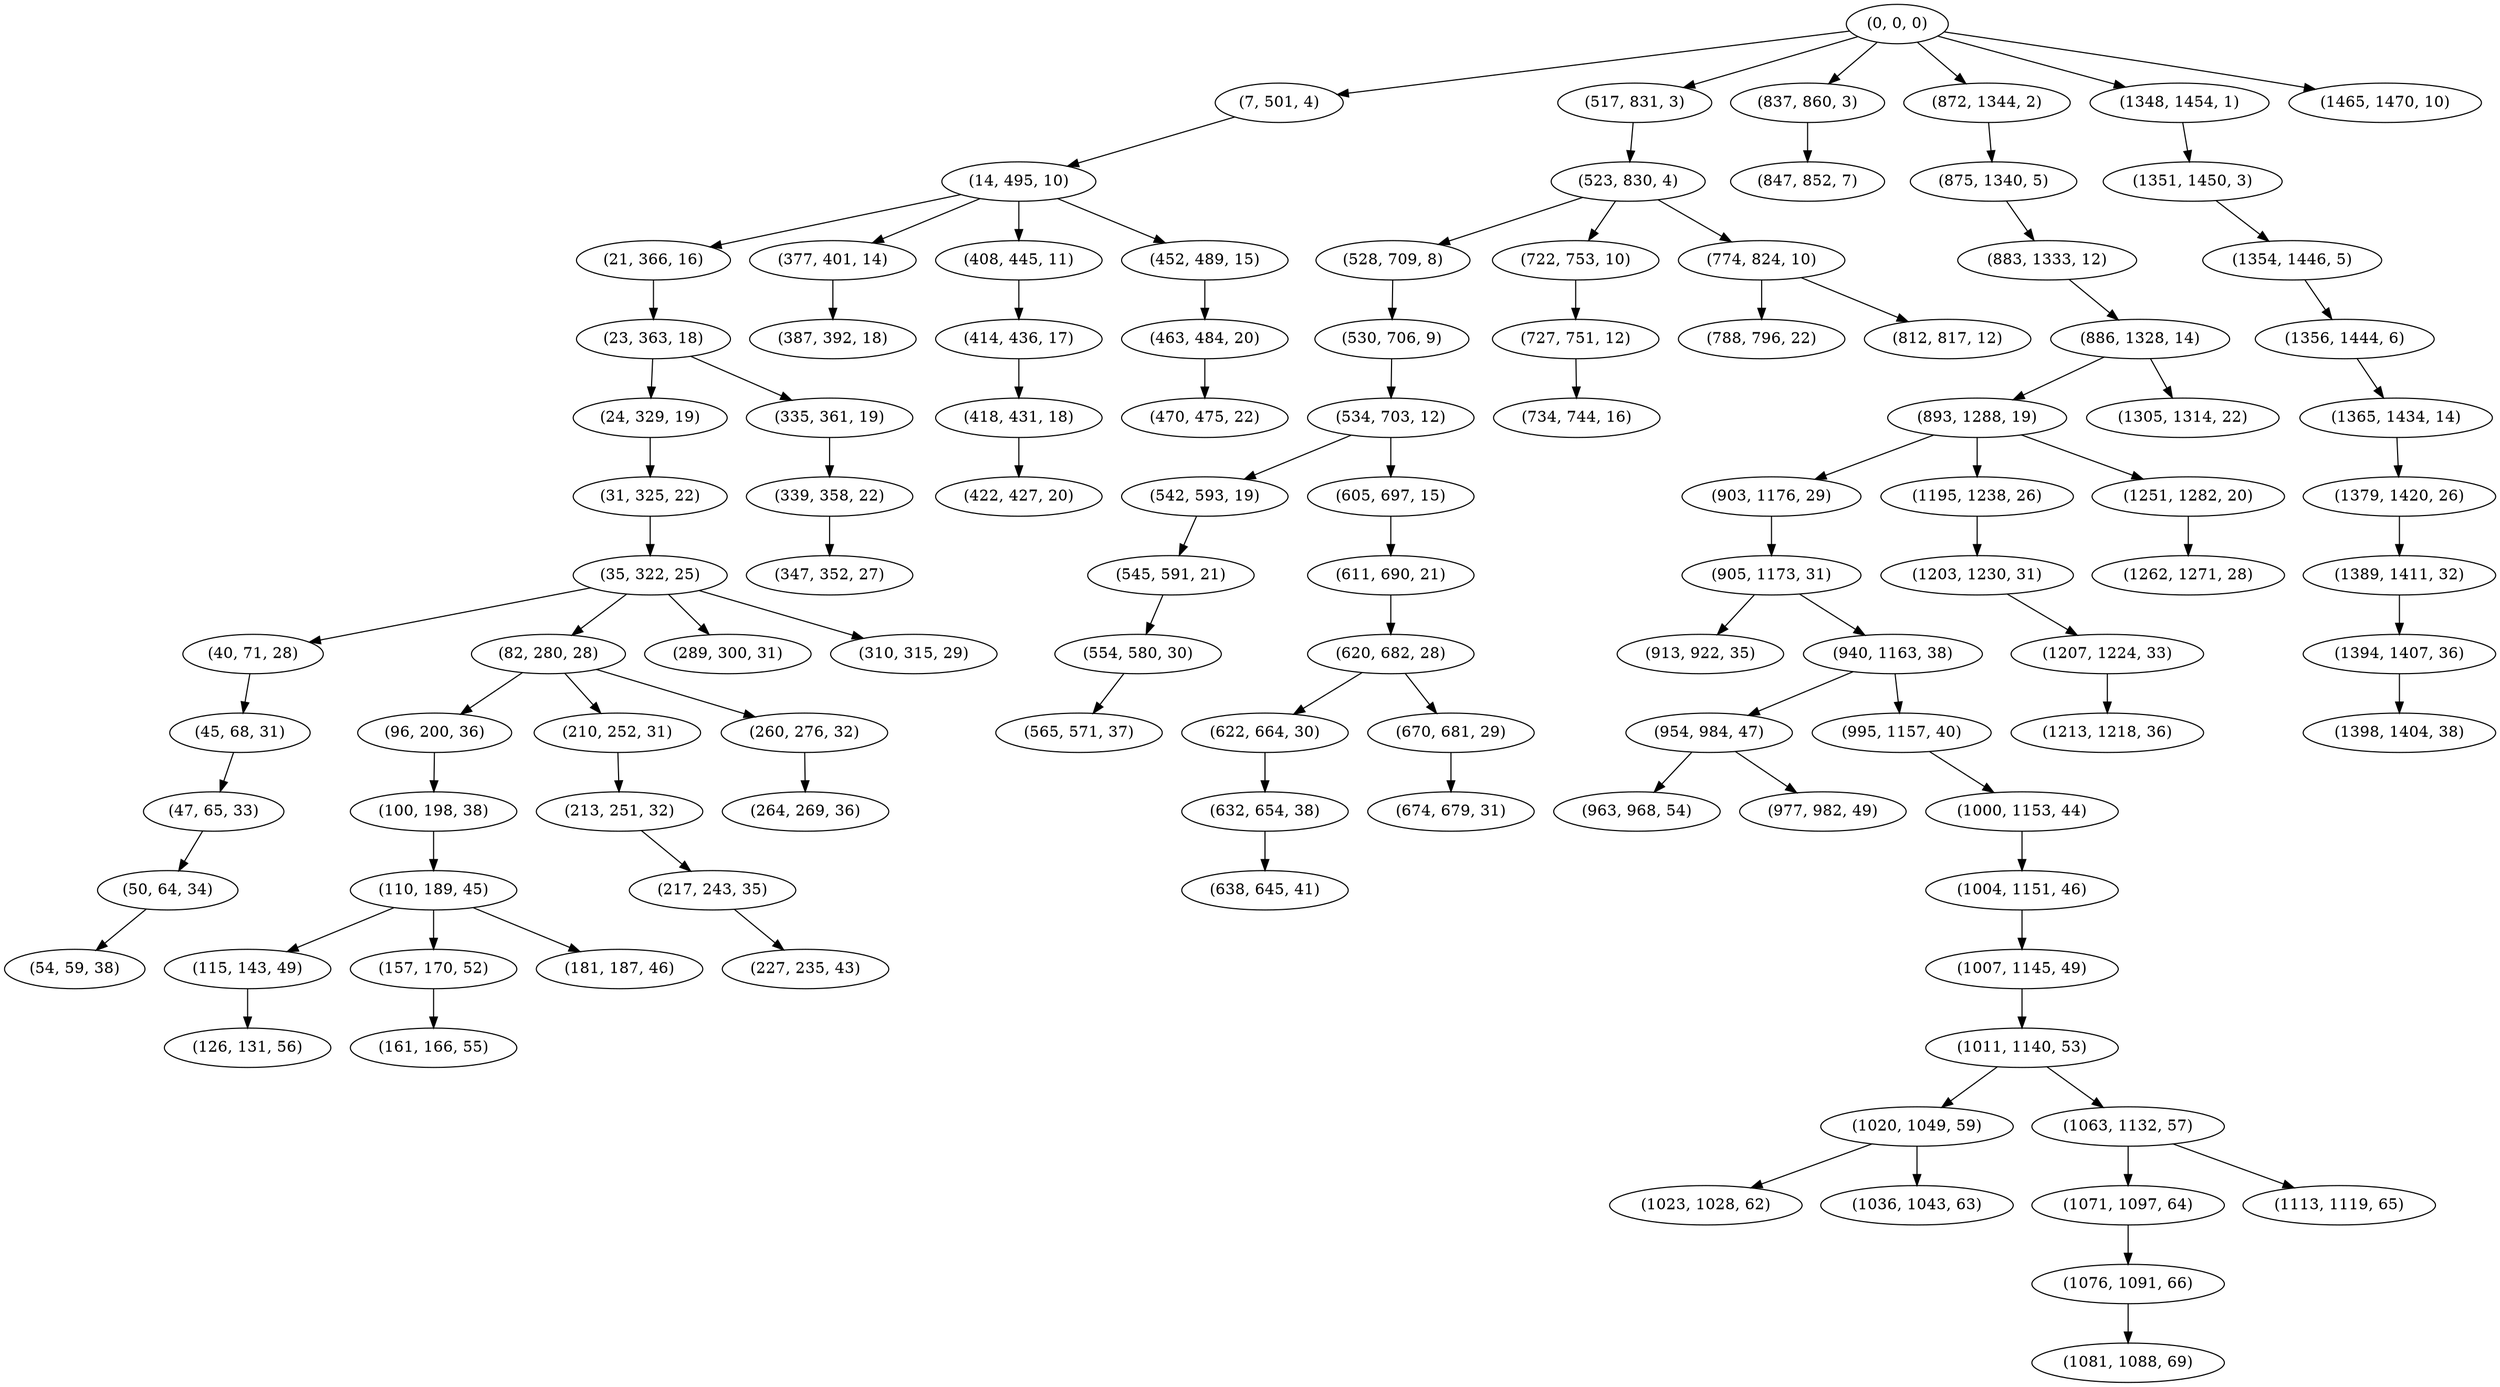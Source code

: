 digraph tree {
    "(0, 0, 0)";
    "(7, 501, 4)";
    "(14, 495, 10)";
    "(21, 366, 16)";
    "(23, 363, 18)";
    "(24, 329, 19)";
    "(31, 325, 22)";
    "(35, 322, 25)";
    "(40, 71, 28)";
    "(45, 68, 31)";
    "(47, 65, 33)";
    "(50, 64, 34)";
    "(54, 59, 38)";
    "(82, 280, 28)";
    "(96, 200, 36)";
    "(100, 198, 38)";
    "(110, 189, 45)";
    "(115, 143, 49)";
    "(126, 131, 56)";
    "(157, 170, 52)";
    "(161, 166, 55)";
    "(181, 187, 46)";
    "(210, 252, 31)";
    "(213, 251, 32)";
    "(217, 243, 35)";
    "(227, 235, 43)";
    "(260, 276, 32)";
    "(264, 269, 36)";
    "(289, 300, 31)";
    "(310, 315, 29)";
    "(335, 361, 19)";
    "(339, 358, 22)";
    "(347, 352, 27)";
    "(377, 401, 14)";
    "(387, 392, 18)";
    "(408, 445, 11)";
    "(414, 436, 17)";
    "(418, 431, 18)";
    "(422, 427, 20)";
    "(452, 489, 15)";
    "(463, 484, 20)";
    "(470, 475, 22)";
    "(517, 831, 3)";
    "(523, 830, 4)";
    "(528, 709, 8)";
    "(530, 706, 9)";
    "(534, 703, 12)";
    "(542, 593, 19)";
    "(545, 591, 21)";
    "(554, 580, 30)";
    "(565, 571, 37)";
    "(605, 697, 15)";
    "(611, 690, 21)";
    "(620, 682, 28)";
    "(622, 664, 30)";
    "(632, 654, 38)";
    "(638, 645, 41)";
    "(670, 681, 29)";
    "(674, 679, 31)";
    "(722, 753, 10)";
    "(727, 751, 12)";
    "(734, 744, 16)";
    "(774, 824, 10)";
    "(788, 796, 22)";
    "(812, 817, 12)";
    "(837, 860, 3)";
    "(847, 852, 7)";
    "(872, 1344, 2)";
    "(875, 1340, 5)";
    "(883, 1333, 12)";
    "(886, 1328, 14)";
    "(893, 1288, 19)";
    "(903, 1176, 29)";
    "(905, 1173, 31)";
    "(913, 922, 35)";
    "(940, 1163, 38)";
    "(954, 984, 47)";
    "(963, 968, 54)";
    "(977, 982, 49)";
    "(995, 1157, 40)";
    "(1000, 1153, 44)";
    "(1004, 1151, 46)";
    "(1007, 1145, 49)";
    "(1011, 1140, 53)";
    "(1020, 1049, 59)";
    "(1023, 1028, 62)";
    "(1036, 1043, 63)";
    "(1063, 1132, 57)";
    "(1071, 1097, 64)";
    "(1076, 1091, 66)";
    "(1081, 1088, 69)";
    "(1113, 1119, 65)";
    "(1195, 1238, 26)";
    "(1203, 1230, 31)";
    "(1207, 1224, 33)";
    "(1213, 1218, 36)";
    "(1251, 1282, 20)";
    "(1262, 1271, 28)";
    "(1305, 1314, 22)";
    "(1348, 1454, 1)";
    "(1351, 1450, 3)";
    "(1354, 1446, 5)";
    "(1356, 1444, 6)";
    "(1365, 1434, 14)";
    "(1379, 1420, 26)";
    "(1389, 1411, 32)";
    "(1394, 1407, 36)";
    "(1398, 1404, 38)";
    "(1465, 1470, 10)";
    "(0, 0, 0)" -> "(7, 501, 4)";
    "(0, 0, 0)" -> "(517, 831, 3)";
    "(0, 0, 0)" -> "(837, 860, 3)";
    "(0, 0, 0)" -> "(872, 1344, 2)";
    "(0, 0, 0)" -> "(1348, 1454, 1)";
    "(0, 0, 0)" -> "(1465, 1470, 10)";
    "(7, 501, 4)" -> "(14, 495, 10)";
    "(14, 495, 10)" -> "(21, 366, 16)";
    "(14, 495, 10)" -> "(377, 401, 14)";
    "(14, 495, 10)" -> "(408, 445, 11)";
    "(14, 495, 10)" -> "(452, 489, 15)";
    "(21, 366, 16)" -> "(23, 363, 18)";
    "(23, 363, 18)" -> "(24, 329, 19)";
    "(23, 363, 18)" -> "(335, 361, 19)";
    "(24, 329, 19)" -> "(31, 325, 22)";
    "(31, 325, 22)" -> "(35, 322, 25)";
    "(35, 322, 25)" -> "(40, 71, 28)";
    "(35, 322, 25)" -> "(82, 280, 28)";
    "(35, 322, 25)" -> "(289, 300, 31)";
    "(35, 322, 25)" -> "(310, 315, 29)";
    "(40, 71, 28)" -> "(45, 68, 31)";
    "(45, 68, 31)" -> "(47, 65, 33)";
    "(47, 65, 33)" -> "(50, 64, 34)";
    "(50, 64, 34)" -> "(54, 59, 38)";
    "(82, 280, 28)" -> "(96, 200, 36)";
    "(82, 280, 28)" -> "(210, 252, 31)";
    "(82, 280, 28)" -> "(260, 276, 32)";
    "(96, 200, 36)" -> "(100, 198, 38)";
    "(100, 198, 38)" -> "(110, 189, 45)";
    "(110, 189, 45)" -> "(115, 143, 49)";
    "(110, 189, 45)" -> "(157, 170, 52)";
    "(110, 189, 45)" -> "(181, 187, 46)";
    "(115, 143, 49)" -> "(126, 131, 56)";
    "(157, 170, 52)" -> "(161, 166, 55)";
    "(210, 252, 31)" -> "(213, 251, 32)";
    "(213, 251, 32)" -> "(217, 243, 35)";
    "(217, 243, 35)" -> "(227, 235, 43)";
    "(260, 276, 32)" -> "(264, 269, 36)";
    "(335, 361, 19)" -> "(339, 358, 22)";
    "(339, 358, 22)" -> "(347, 352, 27)";
    "(377, 401, 14)" -> "(387, 392, 18)";
    "(408, 445, 11)" -> "(414, 436, 17)";
    "(414, 436, 17)" -> "(418, 431, 18)";
    "(418, 431, 18)" -> "(422, 427, 20)";
    "(452, 489, 15)" -> "(463, 484, 20)";
    "(463, 484, 20)" -> "(470, 475, 22)";
    "(517, 831, 3)" -> "(523, 830, 4)";
    "(523, 830, 4)" -> "(528, 709, 8)";
    "(523, 830, 4)" -> "(722, 753, 10)";
    "(523, 830, 4)" -> "(774, 824, 10)";
    "(528, 709, 8)" -> "(530, 706, 9)";
    "(530, 706, 9)" -> "(534, 703, 12)";
    "(534, 703, 12)" -> "(542, 593, 19)";
    "(534, 703, 12)" -> "(605, 697, 15)";
    "(542, 593, 19)" -> "(545, 591, 21)";
    "(545, 591, 21)" -> "(554, 580, 30)";
    "(554, 580, 30)" -> "(565, 571, 37)";
    "(605, 697, 15)" -> "(611, 690, 21)";
    "(611, 690, 21)" -> "(620, 682, 28)";
    "(620, 682, 28)" -> "(622, 664, 30)";
    "(620, 682, 28)" -> "(670, 681, 29)";
    "(622, 664, 30)" -> "(632, 654, 38)";
    "(632, 654, 38)" -> "(638, 645, 41)";
    "(670, 681, 29)" -> "(674, 679, 31)";
    "(722, 753, 10)" -> "(727, 751, 12)";
    "(727, 751, 12)" -> "(734, 744, 16)";
    "(774, 824, 10)" -> "(788, 796, 22)";
    "(774, 824, 10)" -> "(812, 817, 12)";
    "(837, 860, 3)" -> "(847, 852, 7)";
    "(872, 1344, 2)" -> "(875, 1340, 5)";
    "(875, 1340, 5)" -> "(883, 1333, 12)";
    "(883, 1333, 12)" -> "(886, 1328, 14)";
    "(886, 1328, 14)" -> "(893, 1288, 19)";
    "(886, 1328, 14)" -> "(1305, 1314, 22)";
    "(893, 1288, 19)" -> "(903, 1176, 29)";
    "(893, 1288, 19)" -> "(1195, 1238, 26)";
    "(893, 1288, 19)" -> "(1251, 1282, 20)";
    "(903, 1176, 29)" -> "(905, 1173, 31)";
    "(905, 1173, 31)" -> "(913, 922, 35)";
    "(905, 1173, 31)" -> "(940, 1163, 38)";
    "(940, 1163, 38)" -> "(954, 984, 47)";
    "(940, 1163, 38)" -> "(995, 1157, 40)";
    "(954, 984, 47)" -> "(963, 968, 54)";
    "(954, 984, 47)" -> "(977, 982, 49)";
    "(995, 1157, 40)" -> "(1000, 1153, 44)";
    "(1000, 1153, 44)" -> "(1004, 1151, 46)";
    "(1004, 1151, 46)" -> "(1007, 1145, 49)";
    "(1007, 1145, 49)" -> "(1011, 1140, 53)";
    "(1011, 1140, 53)" -> "(1020, 1049, 59)";
    "(1011, 1140, 53)" -> "(1063, 1132, 57)";
    "(1020, 1049, 59)" -> "(1023, 1028, 62)";
    "(1020, 1049, 59)" -> "(1036, 1043, 63)";
    "(1063, 1132, 57)" -> "(1071, 1097, 64)";
    "(1063, 1132, 57)" -> "(1113, 1119, 65)";
    "(1071, 1097, 64)" -> "(1076, 1091, 66)";
    "(1076, 1091, 66)" -> "(1081, 1088, 69)";
    "(1195, 1238, 26)" -> "(1203, 1230, 31)";
    "(1203, 1230, 31)" -> "(1207, 1224, 33)";
    "(1207, 1224, 33)" -> "(1213, 1218, 36)";
    "(1251, 1282, 20)" -> "(1262, 1271, 28)";
    "(1348, 1454, 1)" -> "(1351, 1450, 3)";
    "(1351, 1450, 3)" -> "(1354, 1446, 5)";
    "(1354, 1446, 5)" -> "(1356, 1444, 6)";
    "(1356, 1444, 6)" -> "(1365, 1434, 14)";
    "(1365, 1434, 14)" -> "(1379, 1420, 26)";
    "(1379, 1420, 26)" -> "(1389, 1411, 32)";
    "(1389, 1411, 32)" -> "(1394, 1407, 36)";
    "(1394, 1407, 36)" -> "(1398, 1404, 38)";
}
